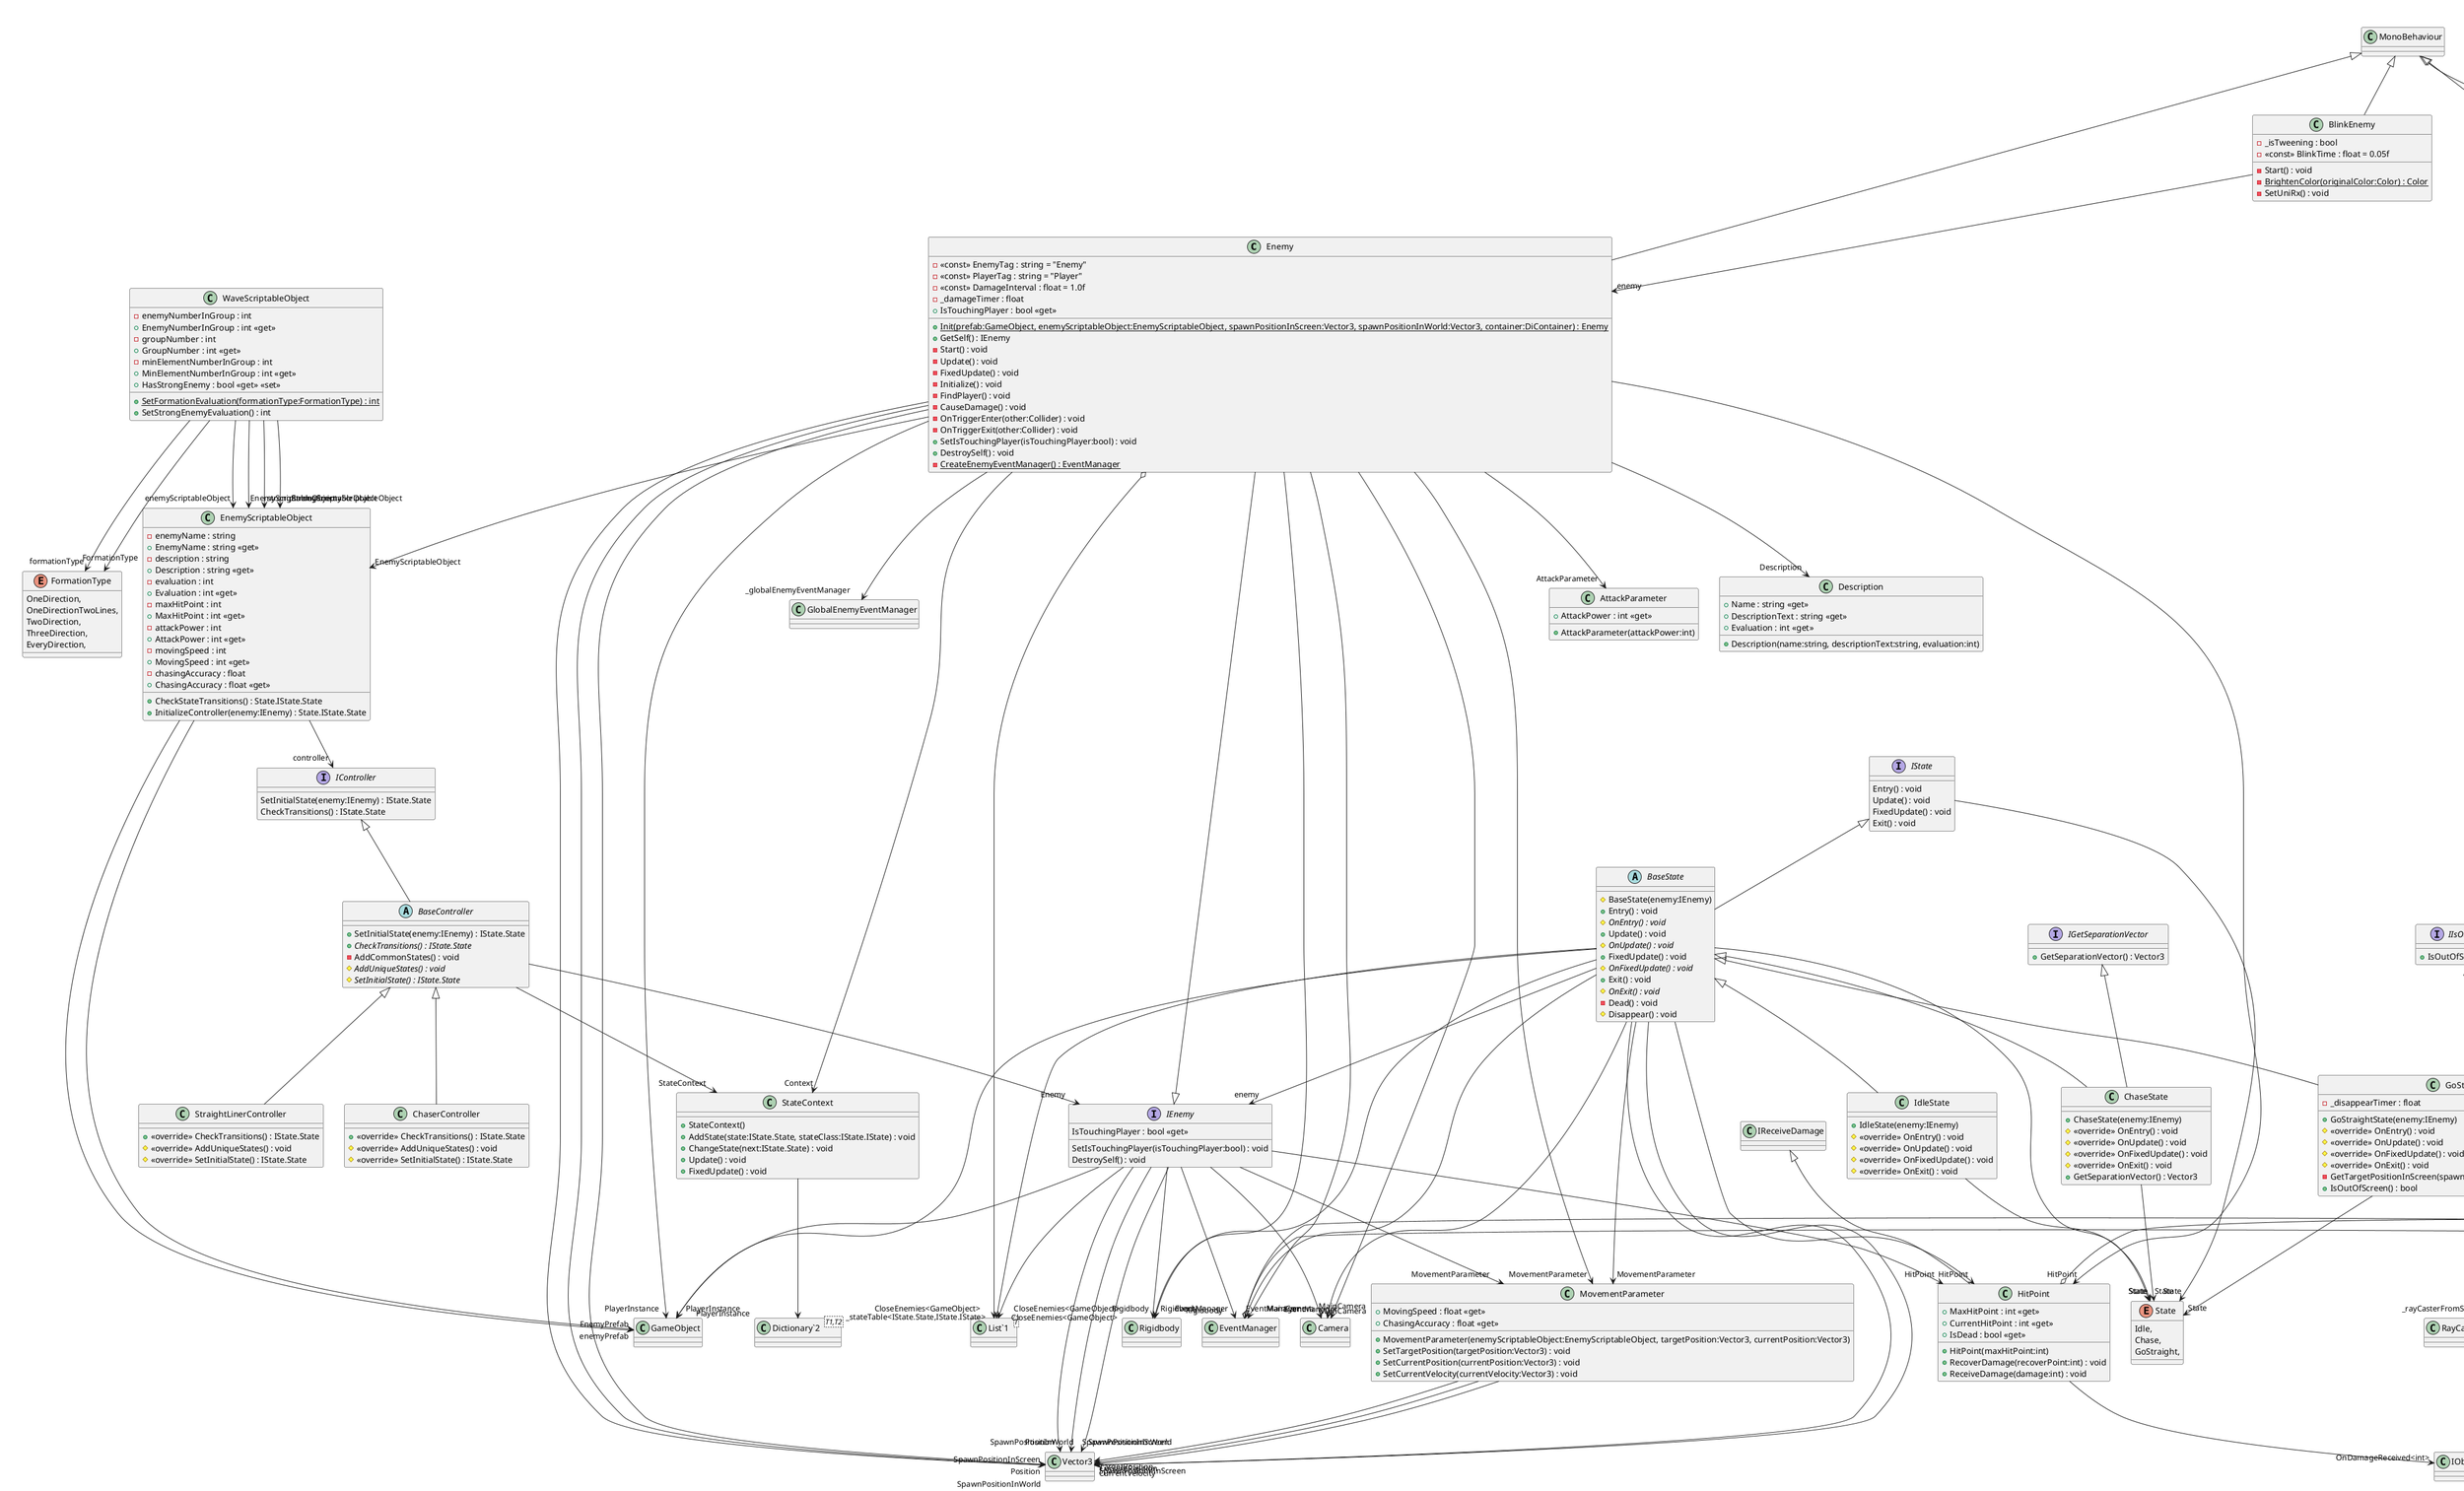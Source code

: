 @startuml
class Enemy {
    - <<const>> EnemyTag : string = "Enemy"
    - <<const>> PlayerTag : string = "Player"
    - <<const>> DamageInterval : float = 1.0f
    - _damageTimer : float
    + IsTouchingPlayer : bool <<get>>
    + {static} Init(prefab:GameObject, enemyScriptableObject:EnemyScriptableObject, spawnPositionInScreen:Vector3, spawnPositionInWorld:Vector3, container:DiContainer) : Enemy
    + GetSelf() : IEnemy
    - Start() : void
    - Update() : void
    - FixedUpdate() : void
    - Initialize() : void
    - FindPlayer() : void
    - CauseDamage() : void
    - OnTriggerEnter(other:Collider) : void
    - OnTriggerExit(other:Collider) : void
    + SetIsTouchingPlayer(isTouchingPlayer:bool) : void
    + DestroySelf() : void
    - {static} CreateEnemyEventManager() : EventManager
}
class "List`1"<T> {
}
MonoBehaviour <|-- Enemy
IEnemy <|-- Enemy
Enemy --> "_globalEnemyEventManager" GlobalEnemyEventManager
Enemy --> "Position" Vector3
Enemy --> "MainCamera" Camera
Enemy --> "EnemyScriptableObject" EnemyScriptableObject
Enemy --> "PlayerInstance" GameObject
Enemy --> "EventManager" EventManager
Enemy --> "Context" StateContext
Enemy --> "Rigidbody" Rigidbody
Enemy o-> "CloseEnemies<GameObject>" "List`1"
Enemy --> "SpawnPositionInScreen" Vector3
Enemy --> "SpawnPositionInWorld" Vector3
Enemy --> "HitPoint" HitPoint
Enemy --> "AttackParameter" AttackParameter
Enemy --> "Description" Description
Enemy --> "MovementParameter" MovementParameter
interface IEnemy {
    IsTouchingPlayer : bool <<get>>
    SetIsTouchingPlayer(isTouchingPlayer:bool) : void
    DestroySelf() : void
}
class "List`1"<T> {
}
IEnemy --> "MainCamera" Camera
IEnemy --> "Position" Vector3
IEnemy --> "Rigidbody" Rigidbody
IEnemy --> "CloseEnemies<GameObject>" "List`1"
IEnemy --> "HitPoint" HitPoint
IEnemy --> "MovementParameter" MovementParameter
IEnemy --> "SpawnPositionInScreen" Vector3
IEnemy --> "SpawnPositionInWorld" Vector3
IEnemy --> "PlayerInstance" GameObject
IEnemy --> "EventManager" EventManager
class AttackParameter {
    + AttackPower : int <<get>>
    + AttackParameter(attackPower:int)
}
class Description {
    + Name : string <<get>>
    + DescriptionText : string <<get>>
    + Evaluation : int <<get>>
    + Description(name:string, descriptionText:string, evaluation:int)
}
class HitPoint {
    + MaxHitPoint : int <<get>>
    + CurrentHitPoint : int <<get>>
    + IsDead : bool <<get>>
    + HitPoint(maxHitPoint:int)
    + RecoverDamage(recoverPoint:int) : void
    + ReceiveDamage(damage:int) : void
}
class "Subject`1"<T> {
}
class "IObservable`1"<T> {
}
IReceiveDamage <|-- HitPoint
HitPoint o-> "_onDamageReceived<int>" "Subject`1"
HitPoint --> "OnDamageReceived<int>" "IObservable`1"
class MovementParameter {
    + MovingSpeed : float <<get>>
    + ChasingAccuracy : float <<get>>
    + MovementParameter(enemyScriptableObject:EnemyScriptableObject, targetPosition:Vector3, currentPosition:Vector3)
    + SetTargetPosition(targetPosition:Vector3) : void
    + SetCurrentPosition(currentPosition:Vector3) : void
    + SetCurrentVelocity(currentVelocity:Vector3) : void
}
MovementParameter --> "TargetPosition" Vector3
MovementParameter --> "CurrentPosition" Vector3
MovementParameter --> "CurrentVelocity" Vector3
class EnemyScriptableObject {
    - enemyName : string
    + EnemyName : string <<get>>
    - description : string
    + Description : string <<get>>
    - evaluation : int
    + Evaluation : int <<get>>
    - maxHitPoint : int
    + MaxHitPoint : int <<get>>
    - attackPower : int
    + AttackPower : int <<get>>
    - movingSpeed : int
    + MovingSpeed : int <<get>>
    - chasingAccuracy : float
    + ChasingAccuracy : float <<get>>
    + CheckStateTransitions() : State.IState.State
    + InitializeController(enemy:IEnemy) : State.IState.State
}
EnemyScriptableObject --> "enemyPrefab" GameObject
EnemyScriptableObject --> "EnemyPrefab" GameObject
EnemyScriptableObject --> "controller" IController
class StageScriptableObject {
    - maxEvaluationValue : int
    + MaxEvaluationValue : int <<get>>
    - periodTime : float
    + PeriodTime : float <<get>>
}
class WaveScriptableObject {
    - enemyNumberInGroup : int
    + EnemyNumberInGroup : int <<get>>
    - groupNumber : int
    + GroupNumber : int <<get>>
    - minElementNumberInGroup : int
    + MinElementNumberInGroup : int <<get>>
    + HasStrongEnemy : bool <<get>> <<set>>
    + {static} SetFormationEvaluation(formationType:FormationType) : int
    + SetStrongEnemyEvaluation() : int
}
enum FormationType {
    OneDirection,
    OneDirectionTwoLines,
    TwoDirection,
    ThreeDirection,
    EveryDirection,
}
WaveScriptableObject --> "enemyScriptableObject" EnemyScriptableObject
WaveScriptableObject --> "EnemyScriptableObject" EnemyScriptableObject
WaveScriptableObject --> "strongEnemyScriptableObject" EnemyScriptableObject
WaveScriptableObject --> "StrongEnemyScriptableObject" EnemyScriptableObject
WaveScriptableObject --> "formationType" FormationType
WaveScriptableObject --> "FormationType" FormationType
class StateContext {
    + StateContext()
    + AddState(state:IState.State, stateClass:IState.IState) : void
    + ChangeState(next:IState.State) : void
    + Update() : void
    + FixedUpdate() : void
}
class "Dictionary`2"<T1,T2> {
}
StateContext --> "_stateTable<IState.State,IState.IState>" "Dictionary`2"
class BlinkEnemy {
    - _isTweening : bool
    - <<const>> BlinkTime : float = 0.05f
    - Start() : void
    - {static} BrightenColor(originalColor:Color) : Color
    - SetUniRx() : void
}
MonoBehaviour <|-- BlinkEnemy
BlinkEnemy --> "enemy" Enemy
class EnemySpawner {
    - _isPeriodEnd : bool
    + StageLevel : int <<get>>
    - Awake() : void
    - Start() : void
    - FixedUpdate() : void
    + IncreaseStageLevel() : void
    - <<async>> SpawnEnemyInPeriod(cancellationToken:CancellationToken, stageScriptableObject:StageScriptableObject) : UniTaskVoid
    + CancelSpawnEnemyInPeriod() : void
    - {static} SetWaveScriptableObjectsInPeriod(stageScriptableObject:StageScriptableObject) : List<WaveScriptableObject>
    - SpawnEnemy(waveScriptableObject:WaveScriptableObject) : void
    - GetSpawnPositionInScreen(enemyNumberInGroup:int, groupNumber:int, minElementNumber:int, directionNumber:int, isTwoLines:bool) : List<Vector3>
}
class "Subject`1"<T> {
}
class "IObservable`1"<T> {
}
MonoBehaviour <|-- EnemySpawner
EnemySpawner --> "_container" DiContainer
EnemySpawner --> "_getSpawnPoints" GetSpawnPoints
EnemySpawner --> "_rayCasterFromScreen" RayCasterFromScreen
EnemySpawner --> "_cts" CancellationTokenSource
EnemySpawner o-> "_onPeriodEnd<Unit>" "Subject`1"
EnemySpawner --> "OnPeriodEnd<Unit>" "IObservable`1"
class EventManager {
}
class "Subject`1"<T> {
}
EventManager o-> "OnDamageReceived<int>" "Subject`1"
EventManager o-> "OnDeath<Unit>" "Subject`1"
class GetSpawnPoints {
    - <<const>> HorizontalSpawnPointNumber : int = 32
    - <<const>> VerticalSpawnPointNumber : int = 18
    - <<const>> NumberOfEnemySpawnLine : int = 2
    - _horizontalDistanceBetweenSpawnPoint : float
    - _verticalDistanceBetweenSpawnPoint : float
    - Awake() : void
    - InitializeSpawnPoint() : void
    - CalculateSpawnPosition(spawnPointArray:IReadOnlyList<Vector3[]>, isHorizontal:bool, isLineIncreasingDirectionPositive:bool) : void
    + GetTopSpawnPointInScreen() : Vector3[][]
    + GetBottomSpawnPointInScreen() : Vector3[][]
    + GetLeftSpawnPointInScreen() : Vector3[][]
    + GetRightSpawnPointInScreen() : Vector3[][]
}
MonoBehaviour <|-- GetSpawnPoints
interface IGetSeparationVector {
    + GetSeparationVector() : Vector3
}
interface IIsOutOfScreen {
    + IsOutOfScreen() : bool
}
interface IState {
    Entry() : void
    Update() : void
    FixedUpdate() : void
    Exit() : void
}
enum State {
    Idle,
    Chase,
    GoStraight,
}
IState --> "State" State
abstract class BaseController {
    + SetInitialState(enemy:IEnemy) : IState.State
    + {abstract} CheckTransitions() : IState.State
    - AddCommonStates() : void
    # {abstract} AddUniqueStates() : void
    # {abstract} SetInitialState() : IState.State
}
IController <|-- BaseController
BaseController --> "Enemy" IEnemy
BaseController --> "StateContext" StateContext
class ChaserController {
    + <<override>> CheckTransitions() : IState.State
    # <<override>> AddUniqueStates() : void
    # <<override>> SetInitialState() : IState.State
}
BaseController <|-- ChaserController
interface IController {
    SetInitialState(enemy:IEnemy) : IState.State
    CheckTransitions() : IState.State
}
class StraightLinerController {
    + <<override>> CheckTransitions() : IState.State
    # <<override>> AddUniqueStates() : void
    # <<override>> SetInitialState() : IState.State
}
BaseController <|-- StraightLinerController
abstract class BaseState {
    # BaseState(enemy:IEnemy)
    + Entry() : void
    # {abstract} OnEntry() : void
    + Update() : void
    # {abstract} OnUpdate() : void
    + FixedUpdate() : void
    # {abstract} OnFixedUpdate() : void
    + Exit() : void
    # {abstract} OnExit() : void
    - Dead() : void
    # Disappear() : void
}
class "List`1"<T> {
}
IState <|-- BaseState
BaseState --> "enemy" IEnemy
BaseState --> "MainCamera" Camera
BaseState --> "EventManager" EventManager
BaseState --> "Rigidbody" Rigidbody
BaseState --> "CloseEnemies<GameObject>" "List`1"
BaseState --> "HitPoint" HitPoint
BaseState --> "MovementParameter" MovementParameter
BaseState --> "PlayerInstance" GameObject
BaseState --> "SpawnPositionInScreen" Vector3
BaseState --> "SpawnPositionInWorld" Vector3
BaseState --> "State" State
class ChaseState {
    + ChaseState(enemy:IEnemy)
    # <<override>> OnEntry() : void
    # <<override>> OnUpdate() : void
    # <<override>> OnFixedUpdate() : void
    # <<override>> OnExit() : void
    + GetSeparationVector() : Vector3
}
BaseState <|-- ChaseState
IGetSeparationVector <|-- ChaseState
ChaseState --> "State" State
class GoStraightState {
    + GoStraightState(enemy:IEnemy)
    - _disappearTimer : float
    # <<override>> OnEntry() : void
    # <<override>> OnUpdate() : void
    # <<override>> OnFixedUpdate() : void
    # <<override>> OnExit() : void
    - GetTargetPositionInScreen(spawnPositionInViewport:Vector3) : Vector3
    + IsOutOfScreen() : bool
}
BaseState <|-- GoStraightState
IIsOutOfScreen <|-- GoStraightState
GoStraightState --> "State" State
GoStraightState --> "rayCasterFromScreen" RayCasterFromScreen
class IdleState {
    + IdleState(enemy:IEnemy)
    # <<override>> OnEntry() : void
    # <<override>> OnUpdate() : void
    # <<override>> OnFixedUpdate() : void
    # <<override>> OnExit() : void
}
BaseState <|-- IdleState
IdleState --> "State" State
@enduml

